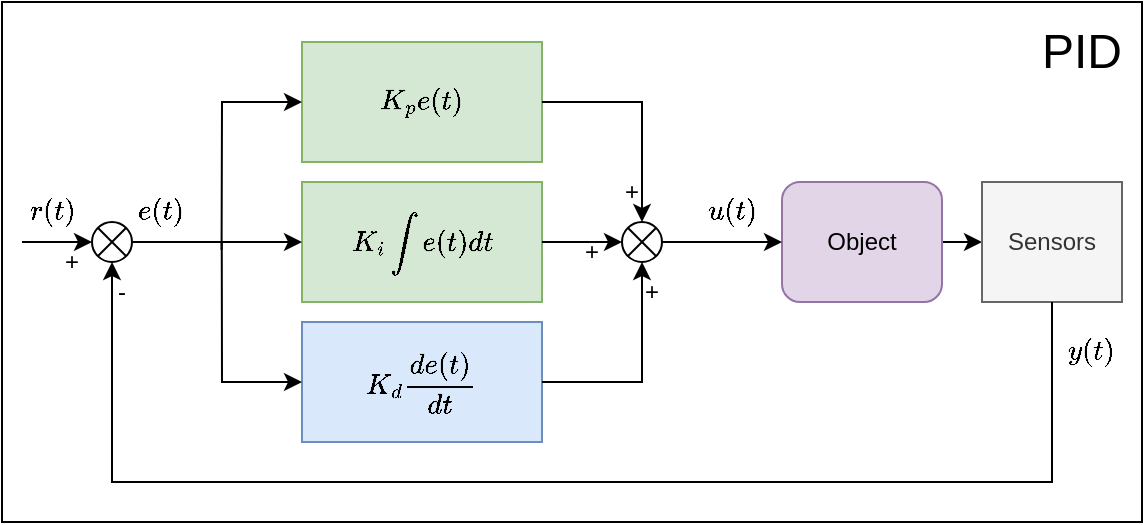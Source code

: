 <mxfile scale="4" border="0">
    <diagram id="3PtwCiTcGef9RZ6EiWeX" name="第 1 页">
        <mxGraphModel dx="756" dy="576" grid="1" gridSize="10" guides="1" tooltips="1" connect="1" arrows="1" fold="1" page="1" pageScale="1" pageWidth="1169" pageHeight="1654" math="1" shadow="0">
            <root>
                <mxCell id="0"/>
                <mxCell id="1" parent="0"/>
                <mxCell id="112" value="" style="rounded=0;whiteSpace=wrap;html=1;" parent="1" vertex="1">
                    <mxGeometry x="490" y="230" width="570" height="260" as="geometry"/>
                </mxCell>
                <mxCell id="2" value="" style="rounded=0;whiteSpace=wrap;html=1;fillColor=#d5e8d4;strokeColor=#82b366;" parent="1" vertex="1">
                    <mxGeometry x="640" y="320" width="120" height="60" as="geometry"/>
                </mxCell>
                <mxCell id="4" value="" style="rounded=0;whiteSpace=wrap;html=1;fillColor=#dae8fc;strokeColor=#6c8ebf;" parent="1" vertex="1">
                    <mxGeometry x="640" y="390" width="120" height="60" as="geometry"/>
                </mxCell>
                <mxCell id="10" value="$$K_i \int e(t) dt$$" style="text;html=1;strokeColor=none;fillColor=none;align=center;verticalAlign=middle;whiteSpace=wrap;rounded=0;" parent="1" vertex="1">
                    <mxGeometry x="670" y="335" width="60" height="30" as="geometry"/>
                </mxCell>
                <mxCell id="12" value="$$K_d \frac{de(t)}{dt}$$" style="text;html=1;strokeColor=none;fillColor=none;align=center;verticalAlign=middle;whiteSpace=wrap;rounded=0;" parent="1" vertex="1">
                    <mxGeometry x="670" y="405" width="60" height="30" as="geometry"/>
                </mxCell>
                <mxCell id="49" value="" style="edgeStyle=none;rounded=0;html=1;exitX=1;exitY=0.5;exitDx=0;exitDy=0;" parent="1" source="56" target="48" edge="1">
                    <mxGeometry relative="1" as="geometry">
                        <mxPoint x="870" y="350.0" as="sourcePoint"/>
                    </mxGeometry>
                </mxCell>
                <mxCell id="48" value="Sensors" style="rounded=0;whiteSpace=wrap;html=1;fillColor=#f5f5f5;fontColor=#333333;strokeColor=#666666;" parent="1" vertex="1">
                    <mxGeometry x="980" y="320" width="70" height="60" as="geometry"/>
                </mxCell>
                <mxCell id="56" value="Object" style="rounded=1;whiteSpace=wrap;html=1;fillColor=#e1d5e7;strokeColor=#9673a6;" parent="1" vertex="1">
                    <mxGeometry x="880" y="320" width="80" height="60" as="geometry"/>
                </mxCell>
                <mxCell id="59" style="edgeStyle=none;rounded=0;html=1;exitX=1;exitY=0.5;exitDx=0;exitDy=0;entryX=0;entryY=0.5;entryDx=0;entryDy=0;" parent="1" source="95" target="56" edge="1">
                    <mxGeometry relative="1" as="geometry">
                        <mxPoint x="800" y="350" as="sourcePoint"/>
                    </mxGeometry>
                </mxCell>
                <mxCell id="69" style="edgeStyle=none;rounded=0;html=1;exitX=0.5;exitY=1;exitDx=0;exitDy=0;entryX=0.5;entryY=1;entryDx=0;entryDy=0;" parent="1" source="48" target="96" edge="1">
                    <mxGeometry relative="1" as="geometry">
                        <mxPoint x="885" y="540" as="sourcePoint"/>
                        <mxPoint x="840" y="540" as="targetPoint"/>
                        <Array as="points">
                            <mxPoint x="1015" y="470"/>
                            <mxPoint x="545" y="470"/>
                        </Array>
                    </mxGeometry>
                </mxCell>
                <mxCell id="86" value="PID" style="text;html=1;strokeColor=none;fillColor=none;align=center;verticalAlign=middle;whiteSpace=wrap;rounded=0;fontSize=24;" parent="1" vertex="1">
                    <mxGeometry x="1000" y="240" width="60" height="30" as="geometry"/>
                </mxCell>
                <mxCell id="91" value="" style="rounded=0;whiteSpace=wrap;html=1;fillColor=#d5e8d4;strokeColor=#82b366;" parent="1" vertex="1">
                    <mxGeometry x="640" y="250" width="120" height="60" as="geometry"/>
                </mxCell>
                <mxCell id="92" value="$$K_p e(t)$$" style="text;html=1;strokeColor=none;fillColor=none;align=center;verticalAlign=middle;whiteSpace=wrap;rounded=0;" parent="1" vertex="1">
                    <mxGeometry x="670" y="265" width="60" height="30" as="geometry"/>
                </mxCell>
                <mxCell id="95" value="" style="shape=sumEllipse;perimeter=ellipsePerimeter;whiteSpace=wrap;html=1;backgroundOutline=1;" parent="1" vertex="1">
                    <mxGeometry x="800" y="340" width="20" height="20" as="geometry"/>
                </mxCell>
                <mxCell id="96" value="" style="shape=sumEllipse;perimeter=ellipsePerimeter;whiteSpace=wrap;html=1;backgroundOutline=1;" parent="1" vertex="1">
                    <mxGeometry x="535" y="340" width="20" height="20" as="geometry"/>
                </mxCell>
                <mxCell id="97" style="edgeStyle=none;rounded=0;html=1;entryX=0;entryY=0.5;entryDx=0;entryDy=0;exitX=1;exitY=0.5;exitDx=0;exitDy=0;" parent="1" source="96" target="2" edge="1">
                    <mxGeometry relative="1" as="geometry">
                        <mxPoint x="620" y="330" as="sourcePoint"/>
                        <mxPoint x="865" y="360" as="targetPoint"/>
                    </mxGeometry>
                </mxCell>
                <mxCell id="98" style="edgeStyle=none;rounded=0;html=1;exitX=1;exitY=0.5;exitDx=0;exitDy=0;entryX=0;entryY=0.5;entryDx=0;entryDy=0;" parent="1" source="2" target="95" edge="1">
                    <mxGeometry relative="1" as="geometry">
                        <mxPoint x="830" y="360" as="sourcePoint"/>
                        <mxPoint x="865" y="360" as="targetPoint"/>
                    </mxGeometry>
                </mxCell>
                <mxCell id="99" style="edgeStyle=none;rounded=0;html=1;exitX=1;exitY=0.5;exitDx=0;exitDy=0;entryX=0.5;entryY=0;entryDx=0;entryDy=0;" parent="1" source="91" target="95" edge="1">
                    <mxGeometry relative="1" as="geometry">
                        <mxPoint x="770" y="360.0" as="sourcePoint"/>
                        <mxPoint x="810.0" y="360.0" as="targetPoint"/>
                        <Array as="points">
                            <mxPoint x="810" y="280"/>
                        </Array>
                    </mxGeometry>
                </mxCell>
                <mxCell id="100" style="edgeStyle=none;rounded=0;html=1;exitX=1;exitY=0.5;exitDx=0;exitDy=0;entryX=0.5;entryY=1;entryDx=0;entryDy=0;" parent="1" source="4" target="95" edge="1">
                    <mxGeometry relative="1" as="geometry">
                        <mxPoint x="770" y="290" as="sourcePoint"/>
                        <mxPoint x="820" y="350.0" as="targetPoint"/>
                        <Array as="points">
                            <mxPoint x="810" y="420"/>
                        </Array>
                    </mxGeometry>
                </mxCell>
                <mxCell id="101" value="+" style="text;html=1;strokeColor=none;fillColor=none;align=center;verticalAlign=middle;whiteSpace=wrap;rounded=0;" parent="1" vertex="1">
                    <mxGeometry x="800" y="320" width="10" height="10" as="geometry"/>
                </mxCell>
                <mxCell id="102" value="+" style="text;html=1;strokeColor=none;fillColor=none;align=center;verticalAlign=middle;whiteSpace=wrap;rounded=0;" parent="1" vertex="1">
                    <mxGeometry x="780" y="350" width="10" height="10" as="geometry"/>
                </mxCell>
                <mxCell id="103" value="+" style="text;html=1;strokeColor=none;fillColor=none;align=center;verticalAlign=middle;whiteSpace=wrap;rounded=0;" parent="1" vertex="1">
                    <mxGeometry x="810" y="370" width="10" height="10" as="geometry"/>
                </mxCell>
                <mxCell id="104" style="edgeStyle=none;rounded=0;html=1;exitX=1;exitY=0.5;exitDx=0;exitDy=0;entryX=0;entryY=0.5;entryDx=0;entryDy=0;" parent="1" edge="1">
                    <mxGeometry relative="1" as="geometry">
                        <mxPoint x="500" y="350" as="sourcePoint"/>
                        <mxPoint x="535" y="350" as="targetPoint"/>
                    </mxGeometry>
                </mxCell>
                <mxCell id="105" value="$$e(t)$$" style="text;html=1;strokeColor=none;fillColor=none;align=center;verticalAlign=middle;whiteSpace=wrap;rounded=0;" parent="1" vertex="1">
                    <mxGeometry x="555" y="320" width="30" height="30" as="geometry"/>
                </mxCell>
                <mxCell id="106" value="$$r(t)$$" style="text;html=1;strokeColor=none;fillColor=none;align=center;verticalAlign=middle;whiteSpace=wrap;rounded=0;" parent="1" vertex="1">
                    <mxGeometry x="500" y="320" width="30" height="30" as="geometry"/>
                </mxCell>
                <mxCell id="107" value="$$u(t)$$" style="text;html=1;strokeColor=none;fillColor=none;align=center;verticalAlign=middle;whiteSpace=wrap;rounded=0;" parent="1" vertex="1">
                    <mxGeometry x="840" y="320" width="30" height="30" as="geometry"/>
                </mxCell>
                <mxCell id="109" value="$$y(t)$$" style="text;html=1;strokeColor=none;fillColor=none;align=center;verticalAlign=middle;whiteSpace=wrap;rounded=0;" parent="1" vertex="1">
                    <mxGeometry x="1020" y="390" width="30" height="30" as="geometry"/>
                </mxCell>
                <mxCell id="110" value="-" style="text;html=1;strokeColor=none;fillColor=none;align=center;verticalAlign=middle;whiteSpace=wrap;rounded=0;" parent="1" vertex="1">
                    <mxGeometry x="545" y="370" width="10" height="10" as="geometry"/>
                </mxCell>
                <mxCell id="111" value="+" style="text;html=1;strokeColor=none;fillColor=none;align=center;verticalAlign=middle;whiteSpace=wrap;rounded=0;" parent="1" vertex="1">
                    <mxGeometry x="520" y="355" width="10" height="10" as="geometry"/>
                </mxCell>
                <mxCell id="113" value="" style="endArrow=classic;html=1;entryX=0;entryY=0.5;entryDx=0;entryDy=0;exitX=0.527;exitY=8;exitDx=0;exitDy=0;exitPerimeter=0;rounded=0;" parent="1" source="97" target="91" edge="1">
                    <mxGeometry width="50" height="50" relative="1" as="geometry">
                        <mxPoint x="590" y="440" as="sourcePoint"/>
                        <mxPoint x="640" y="390" as="targetPoint"/>
                        <Array as="points">
                            <mxPoint x="600" y="280"/>
                        </Array>
                    </mxGeometry>
                </mxCell>
                <mxCell id="114" value="" style="endArrow=classic;html=1;entryX=0;entryY=0.5;entryDx=0;entryDy=0;exitX=0.002;exitY=0.951;exitDx=0;exitDy=0;exitPerimeter=0;rounded=0;" parent="1" source="113" target="4" edge="1">
                    <mxGeometry width="50" height="50" relative="1" as="geometry">
                        <mxPoint x="609.795" y="362.667" as="sourcePoint"/>
                        <mxPoint x="650" y="290" as="targetPoint"/>
                        <Array as="points">
                            <mxPoint x="600" y="420"/>
                        </Array>
                    </mxGeometry>
                </mxCell>
            </root>
        </mxGraphModel>
    </diagram>
</mxfile>